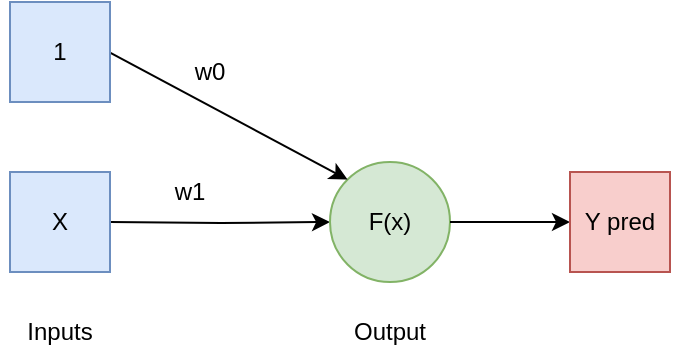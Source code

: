 <mxfile version="19.0.3" type="device"><diagram id="m6_Fekgyv-YNqT-mkqna" name="linear"><mxGraphModel dx="599" dy="390" grid="1" gridSize="10" guides="1" tooltips="1" connect="1" arrows="1" fold="1" page="1" pageScale="1" pageWidth="827" pageHeight="1169" math="0" shadow="0"><root><mxCell id="0"/><mxCell id="1" parent="0"/><mxCell id="lhD7qkznNpJfR3qviWeJ-4" style="edgeStyle=orthogonalEdgeStyle;rounded=0;orthogonalLoop=1;jettySize=auto;html=1;entryX=0;entryY=0.5;entryDx=0;entryDy=0;" edge="1" parent="1" target="lhD7qkznNpJfR3qviWeJ-3"><mxGeometry relative="1" as="geometry"><mxPoint x="170" y="300" as="sourcePoint"/></mxGeometry></mxCell><mxCell id="lhD7qkznNpJfR3qviWeJ-3" value="F(x)" style="ellipse;whiteSpace=wrap;html=1;aspect=fixed;fillColor=#d5e8d4;strokeColor=#82b366;" vertex="1" parent="1"><mxGeometry x="280" y="270" width="60" height="60" as="geometry"/></mxCell><mxCell id="lhD7qkznNpJfR3qviWeJ-6" value="" style="endArrow=classic;html=1;rounded=0;entryX=0;entryY=0;entryDx=0;entryDy=0;exitX=0.938;exitY=0.722;exitDx=0;exitDy=0;exitPerimeter=0;" edge="1" parent="1" target="lhD7qkznNpJfR3qviWeJ-3"><mxGeometry width="50" height="50" relative="1" as="geometry"><mxPoint x="166.28" y="213.32" as="sourcePoint"/><mxPoint x="440" y="320" as="targetPoint"/></mxGeometry></mxCell><mxCell id="lhD7qkznNpJfR3qviWeJ-7" value="" style="endArrow=classic;html=1;rounded=0;exitX=1;exitY=0.5;exitDx=0;exitDy=0;" edge="1" parent="1" source="lhD7qkznNpJfR3qviWeJ-3"><mxGeometry width="50" height="50" relative="1" as="geometry"><mxPoint x="330" y="340" as="sourcePoint"/><mxPoint x="400" y="300" as="targetPoint"/></mxGeometry></mxCell><mxCell id="lhD7qkznNpJfR3qviWeJ-10" value="Inputs" style="text;html=1;strokeColor=none;fillColor=none;align=center;verticalAlign=middle;whiteSpace=wrap;rounded=0;" vertex="1" parent="1"><mxGeometry x="115" y="340" width="60" height="30" as="geometry"/></mxCell><mxCell id="lhD7qkznNpJfR3qviWeJ-11" value="Output" style="text;html=1;strokeColor=none;fillColor=none;align=center;verticalAlign=middle;whiteSpace=wrap;rounded=0;" vertex="1" parent="1"><mxGeometry x="280" y="340" width="60" height="30" as="geometry"/></mxCell><mxCell id="lhD7qkznNpJfR3qviWeJ-12" value="w1" style="text;html=1;strokeColor=none;fillColor=none;align=center;verticalAlign=middle;whiteSpace=wrap;rounded=0;" vertex="1" parent="1"><mxGeometry x="180" y="270" width="60" height="30" as="geometry"/></mxCell><mxCell id="lhD7qkznNpJfR3qviWeJ-13" value="w0" style="text;html=1;strokeColor=none;fillColor=none;align=center;verticalAlign=middle;whiteSpace=wrap;rounded=0;" vertex="1" parent="1"><mxGeometry x="190" y="210" width="60" height="30" as="geometry"/></mxCell><mxCell id="lhD7qkznNpJfR3qviWeJ-15" value="X" style="whiteSpace=wrap;html=1;aspect=fixed;fillColor=#dae8fc;strokeColor=#6c8ebf;" vertex="1" parent="1"><mxGeometry x="120" y="275" width="50" height="50" as="geometry"/></mxCell><mxCell id="lhD7qkznNpJfR3qviWeJ-16" value="1" style="whiteSpace=wrap;html=1;aspect=fixed;fillColor=#dae8fc;strokeColor=#6c8ebf;" vertex="1" parent="1"><mxGeometry x="120" y="190" width="50" height="50" as="geometry"/></mxCell><mxCell id="lhD7qkznNpJfR3qviWeJ-18" value="&lt;span style=&quot;&quot;&gt;Y pred&lt;/span&gt;" style="whiteSpace=wrap;html=1;aspect=fixed;fillColor=#f8cecc;strokeColor=#b85450;" vertex="1" parent="1"><mxGeometry x="400" y="275" width="50" height="50" as="geometry"/></mxCell></root></mxGraphModel></diagram></mxfile>